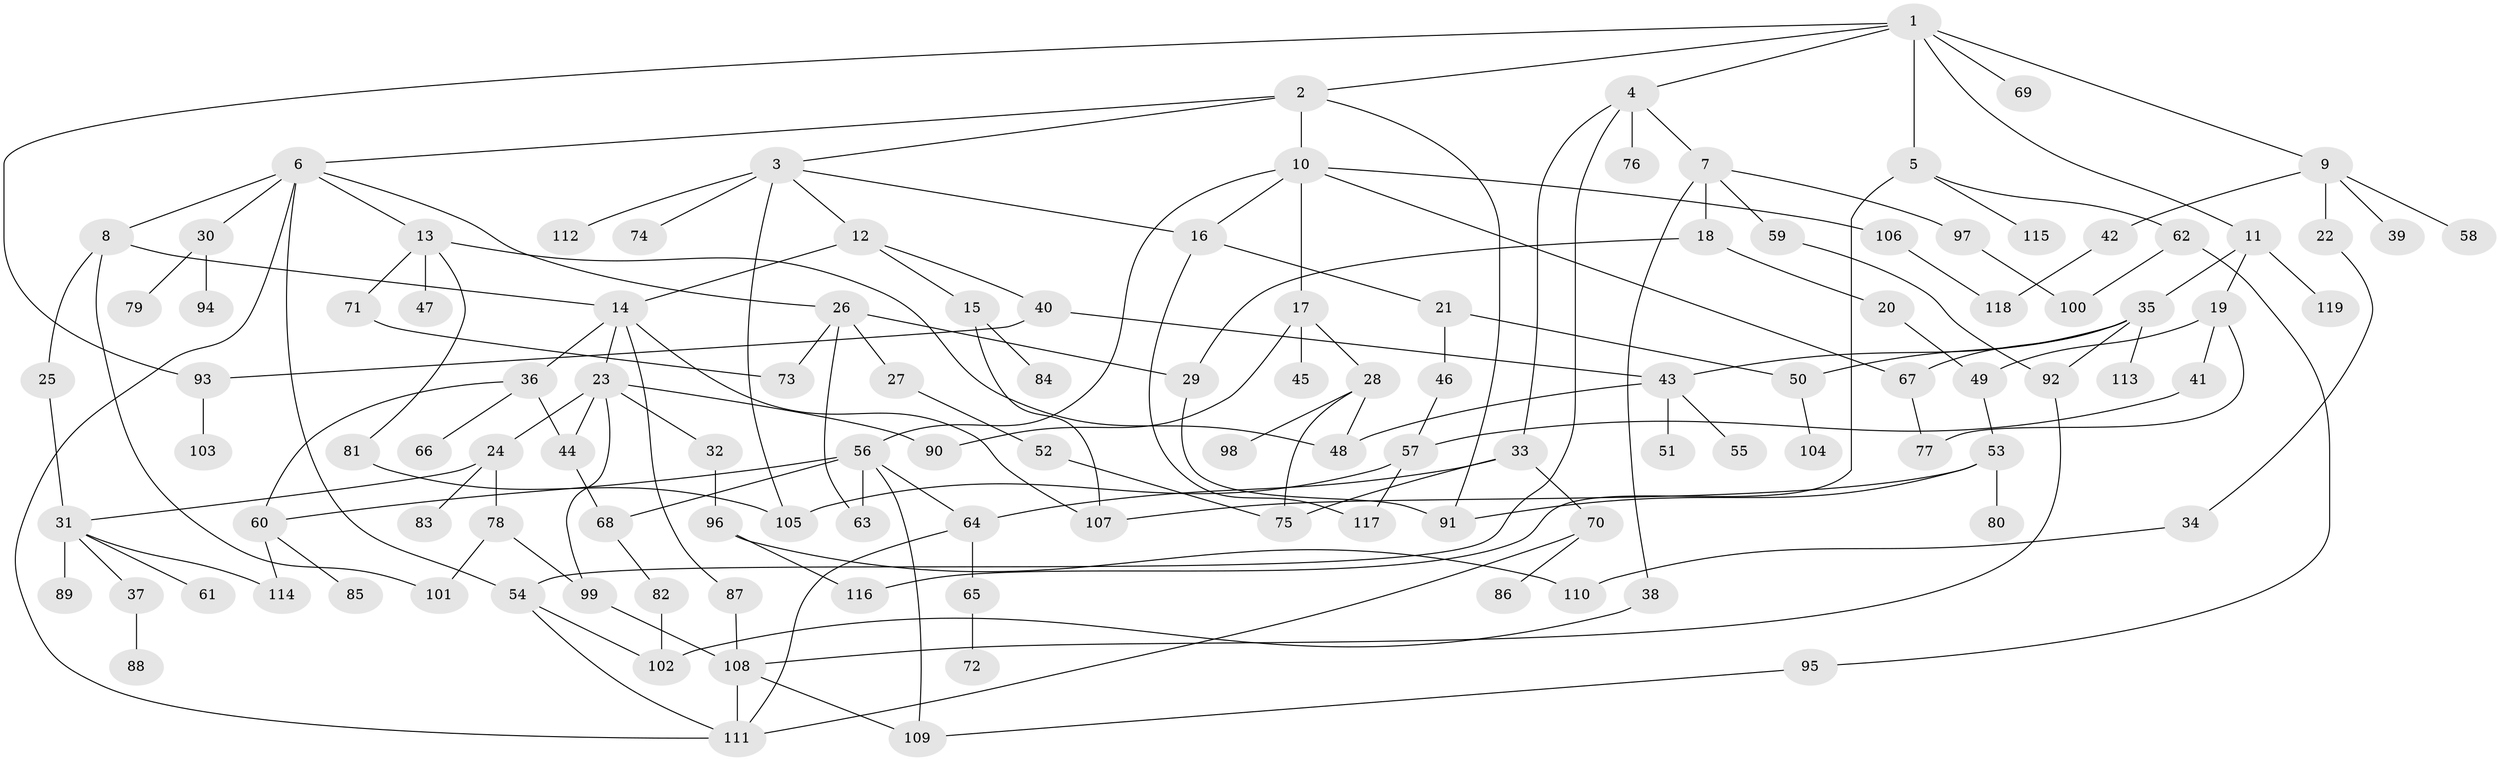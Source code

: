 // Generated by graph-tools (version 1.1) at 2025/34/03/09/25 02:34:30]
// undirected, 119 vertices, 166 edges
graph export_dot {
graph [start="1"]
  node [color=gray90,style=filled];
  1;
  2;
  3;
  4;
  5;
  6;
  7;
  8;
  9;
  10;
  11;
  12;
  13;
  14;
  15;
  16;
  17;
  18;
  19;
  20;
  21;
  22;
  23;
  24;
  25;
  26;
  27;
  28;
  29;
  30;
  31;
  32;
  33;
  34;
  35;
  36;
  37;
  38;
  39;
  40;
  41;
  42;
  43;
  44;
  45;
  46;
  47;
  48;
  49;
  50;
  51;
  52;
  53;
  54;
  55;
  56;
  57;
  58;
  59;
  60;
  61;
  62;
  63;
  64;
  65;
  66;
  67;
  68;
  69;
  70;
  71;
  72;
  73;
  74;
  75;
  76;
  77;
  78;
  79;
  80;
  81;
  82;
  83;
  84;
  85;
  86;
  87;
  88;
  89;
  90;
  91;
  92;
  93;
  94;
  95;
  96;
  97;
  98;
  99;
  100;
  101;
  102;
  103;
  104;
  105;
  106;
  107;
  108;
  109;
  110;
  111;
  112;
  113;
  114;
  115;
  116;
  117;
  118;
  119;
  1 -- 2;
  1 -- 4;
  1 -- 5;
  1 -- 9;
  1 -- 11;
  1 -- 69;
  1 -- 93;
  2 -- 3;
  2 -- 6;
  2 -- 10;
  2 -- 91;
  3 -- 12;
  3 -- 74;
  3 -- 112;
  3 -- 16;
  3 -- 105;
  4 -- 7;
  4 -- 33;
  4 -- 76;
  4 -- 54;
  5 -- 62;
  5 -- 115;
  5 -- 116;
  6 -- 8;
  6 -- 13;
  6 -- 26;
  6 -- 30;
  6 -- 54;
  6 -- 111;
  7 -- 18;
  7 -- 38;
  7 -- 59;
  7 -- 97;
  8 -- 14;
  8 -- 25;
  8 -- 101;
  9 -- 22;
  9 -- 39;
  9 -- 42;
  9 -- 58;
  10 -- 16;
  10 -- 17;
  10 -- 56;
  10 -- 67;
  10 -- 106;
  11 -- 19;
  11 -- 35;
  11 -- 119;
  12 -- 15;
  12 -- 40;
  12 -- 14;
  13 -- 47;
  13 -- 71;
  13 -- 81;
  13 -- 48;
  14 -- 23;
  14 -- 36;
  14 -- 87;
  14 -- 107;
  15 -- 84;
  15 -- 107;
  16 -- 21;
  16 -- 117;
  17 -- 28;
  17 -- 45;
  17 -- 90;
  18 -- 20;
  18 -- 29;
  19 -- 41;
  19 -- 77;
  19 -- 49;
  20 -- 49;
  21 -- 46;
  21 -- 50;
  22 -- 34;
  23 -- 24;
  23 -- 32;
  23 -- 99;
  23 -- 44;
  23 -- 90;
  24 -- 78;
  24 -- 83;
  24 -- 31;
  25 -- 31;
  26 -- 27;
  26 -- 29;
  26 -- 73;
  26 -- 63;
  27 -- 52;
  28 -- 48;
  28 -- 98;
  28 -- 75;
  29 -- 91;
  30 -- 79;
  30 -- 94;
  31 -- 37;
  31 -- 61;
  31 -- 89;
  31 -- 114;
  32 -- 96;
  33 -- 64;
  33 -- 70;
  33 -- 75;
  34 -- 110;
  35 -- 92;
  35 -- 113;
  35 -- 43;
  35 -- 50;
  35 -- 67;
  36 -- 44;
  36 -- 66;
  36 -- 60;
  37 -- 88;
  38 -- 102;
  40 -- 43;
  40 -- 93;
  41 -- 57;
  42 -- 118;
  43 -- 51;
  43 -- 55;
  43 -- 48;
  44 -- 68;
  46 -- 57;
  49 -- 53;
  50 -- 104;
  52 -- 75;
  53 -- 80;
  53 -- 91;
  53 -- 107;
  54 -- 102;
  54 -- 111;
  56 -- 60;
  56 -- 63;
  56 -- 68;
  56 -- 109;
  56 -- 64;
  57 -- 117;
  57 -- 105;
  59 -- 92;
  60 -- 85;
  60 -- 114;
  62 -- 95;
  62 -- 100;
  64 -- 65;
  64 -- 111;
  65 -- 72;
  67 -- 77;
  68 -- 82;
  70 -- 86;
  70 -- 111;
  71 -- 73;
  78 -- 99;
  78 -- 101;
  81 -- 105;
  82 -- 102;
  87 -- 108;
  92 -- 108;
  93 -- 103;
  95 -- 109;
  96 -- 110;
  96 -- 116;
  97 -- 100;
  99 -- 108;
  106 -- 118;
  108 -- 109;
  108 -- 111;
}
